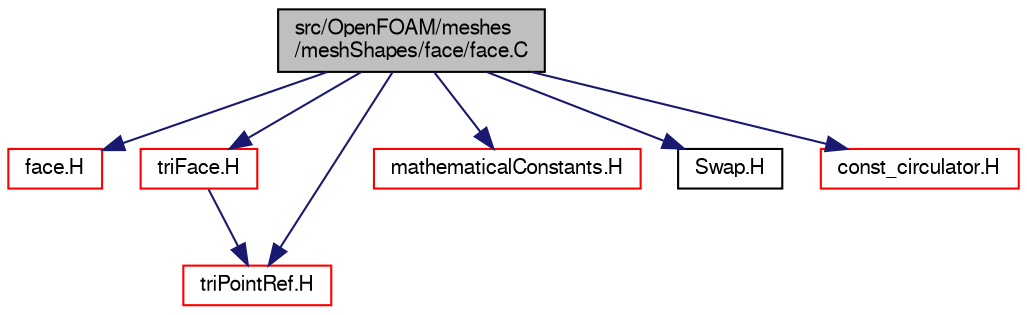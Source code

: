 digraph "src/OpenFOAM/meshes/meshShapes/face/face.C"
{
  bgcolor="transparent";
  edge [fontname="FreeSans",fontsize="10",labelfontname="FreeSans",labelfontsize="10"];
  node [fontname="FreeSans",fontsize="10",shape=record];
  Node0 [label="src/OpenFOAM/meshes\l/meshShapes/face/face.C",height=0.2,width=0.4,color="black", fillcolor="grey75", style="filled", fontcolor="black"];
  Node0 -> Node1 [color="midnightblue",fontsize="10",style="solid",fontname="FreeSans"];
  Node1 [label="face.H",height=0.2,width=0.4,color="red",URL="$a11321.html"];
  Node0 -> Node144 [color="midnightblue",fontsize="10",style="solid",fontname="FreeSans"];
  Node144 [label="triFace.H",height=0.2,width=0.4,color="red",URL="$a11366.html"];
  Node144 -> Node145 [color="midnightblue",fontsize="10",style="solid",fontname="FreeSans"];
  Node145 [label="triPointRef.H",height=0.2,width=0.4,color="red",URL="$a12110.html"];
  Node0 -> Node145 [color="midnightblue",fontsize="10",style="solid",fontname="FreeSans"];
  Node0 -> Node151 [color="midnightblue",fontsize="10",style="solid",fontname="FreeSans"];
  Node151 [label="mathematicalConstants.H",height=0.2,width=0.4,color="red",URL="$a10238.html"];
  Node0 -> Node60 [color="midnightblue",fontsize="10",style="solid",fontname="FreeSans"];
  Node60 [label="Swap.H",height=0.2,width=0.4,color="black",URL="$a12695.html",tooltip="Swap its arguments. "];
  Node0 -> Node153 [color="midnightblue",fontsize="10",style="solid",fontname="FreeSans"];
  Node153 [label="const_circulator.H",height=0.2,width=0.4,color="red",URL="$a08420.html"];
}
